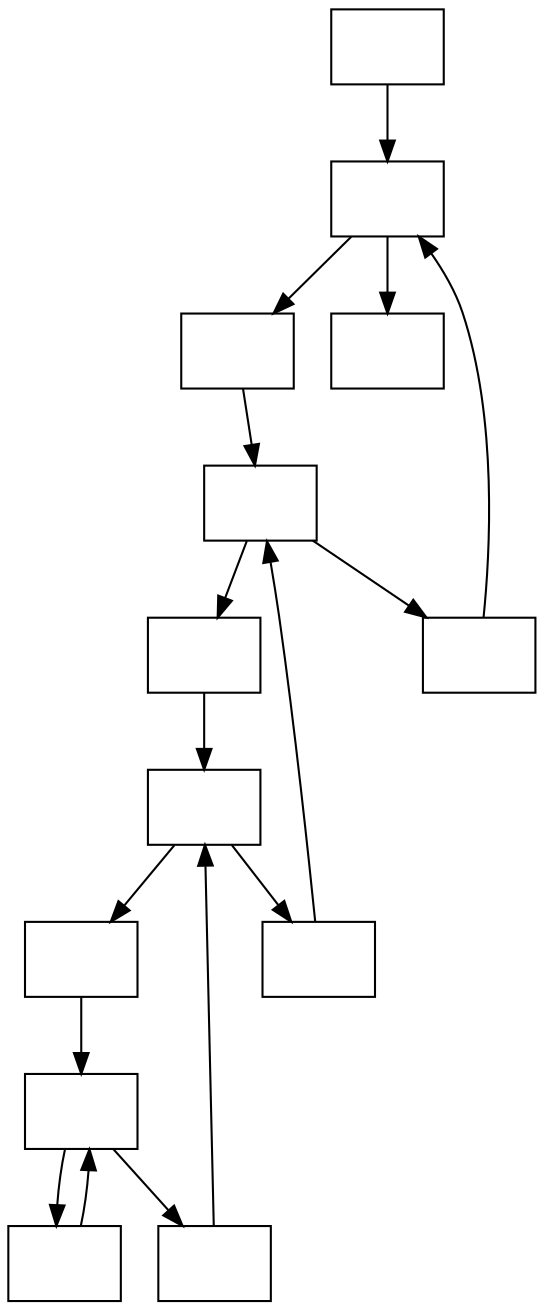 digraph unnamed {

	Node0x55c237b55e30 [shape=record,label="{}"];
	Node0x55c237b55e30 -> Node0x55c237b56ee0;
	Node0x55c237b56ee0 [shape=record,label="{}"];
	Node0x55c237b56ee0 -> Node0x55c237b59ae0;
	Node0x55c237b56ee0 -> Node0x55c237b59b70;
	Node0x55c237b59ae0 [shape=record,label="{}"];
	Node0x55c237b59ae0 -> Node0x55c237b59e90;
	Node0x55c237b59e90 [shape=record,label="{}"];
	Node0x55c237b59e90 -> Node0x55c237b5a3f0;
	Node0x55c237b59e90 -> Node0x55c237b597c0;
	Node0x55c237b5a3f0 [shape=record,label="{}"];
	Node0x55c237b5a3f0 -> Node0x55c237b5a7a0;
	Node0x55c237b5a7a0 [shape=record,label="{}"];
	Node0x55c237b5a7a0 -> Node0x55c237b5af10;
	Node0x55c237b5a7a0 -> Node0x55c237b5a0d0;
	Node0x55c237b5af10 [shape=record,label="{}"];
	Node0x55c237b5af10 -> Node0x55c237b5b230;
	Node0x55c237b5b230 [shape=record,label="{}"];
	Node0x55c237b5b230 -> Node0x55c237b5b470;
	Node0x55c237b5b230 -> Node0x55c237b5abf0;
	Node0x55c237b5b470 [shape=record,label="{}"];
	Node0x55c237b5b470 -> Node0x55c237b5b230;
	Node0x55c237b5abf0 [shape=record,label="{}"];
	Node0x55c237b5abf0 -> Node0x55c237b5a7a0;
	Node0x55c237b5a0d0 [shape=record,label="{}"];
	Node0x55c237b5a0d0 -> Node0x55c237b59e90;
	Node0x55c237b597c0 [shape=record,label="{}"];
	Node0x55c237b597c0 -> Node0x55c237b56ee0;
	Node0x55c237b59b70 [shape=record,label="{}"];
}

